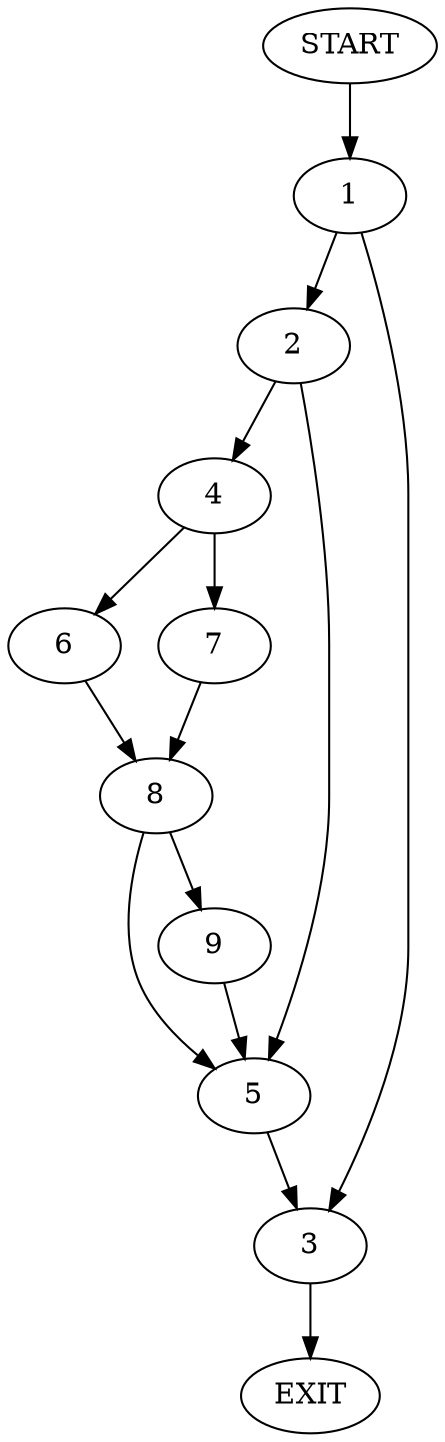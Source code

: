 digraph {
0 [label="START"]
10 [label="EXIT"]
0 -> 1
1 -> 2
1 -> 3
2 -> 4
2 -> 5
3 -> 10
5 -> 3
4 -> 6
4 -> 7
6 -> 8
7 -> 8
8 -> 9
8 -> 5
9 -> 5
}
